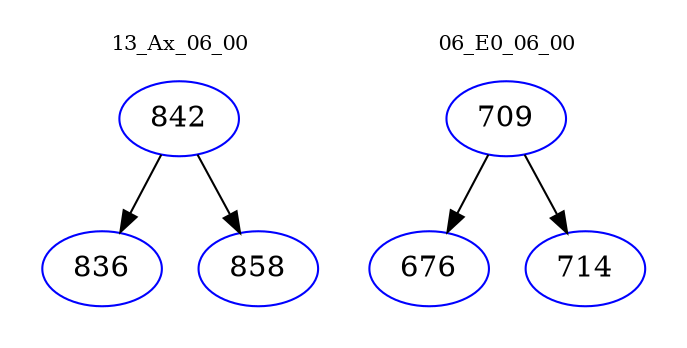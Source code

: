 digraph{
subgraph cluster_0 {
color = white
label = "13_Ax_06_00";
fontsize=10;
T0_842 [label="842", color="blue"]
T0_842 -> T0_836 [color="black"]
T0_836 [label="836", color="blue"]
T0_842 -> T0_858 [color="black"]
T0_858 [label="858", color="blue"]
}
subgraph cluster_1 {
color = white
label = "06_E0_06_00";
fontsize=10;
T1_709 [label="709", color="blue"]
T1_709 -> T1_676 [color="black"]
T1_676 [label="676", color="blue"]
T1_709 -> T1_714 [color="black"]
T1_714 [label="714", color="blue"]
}
}
